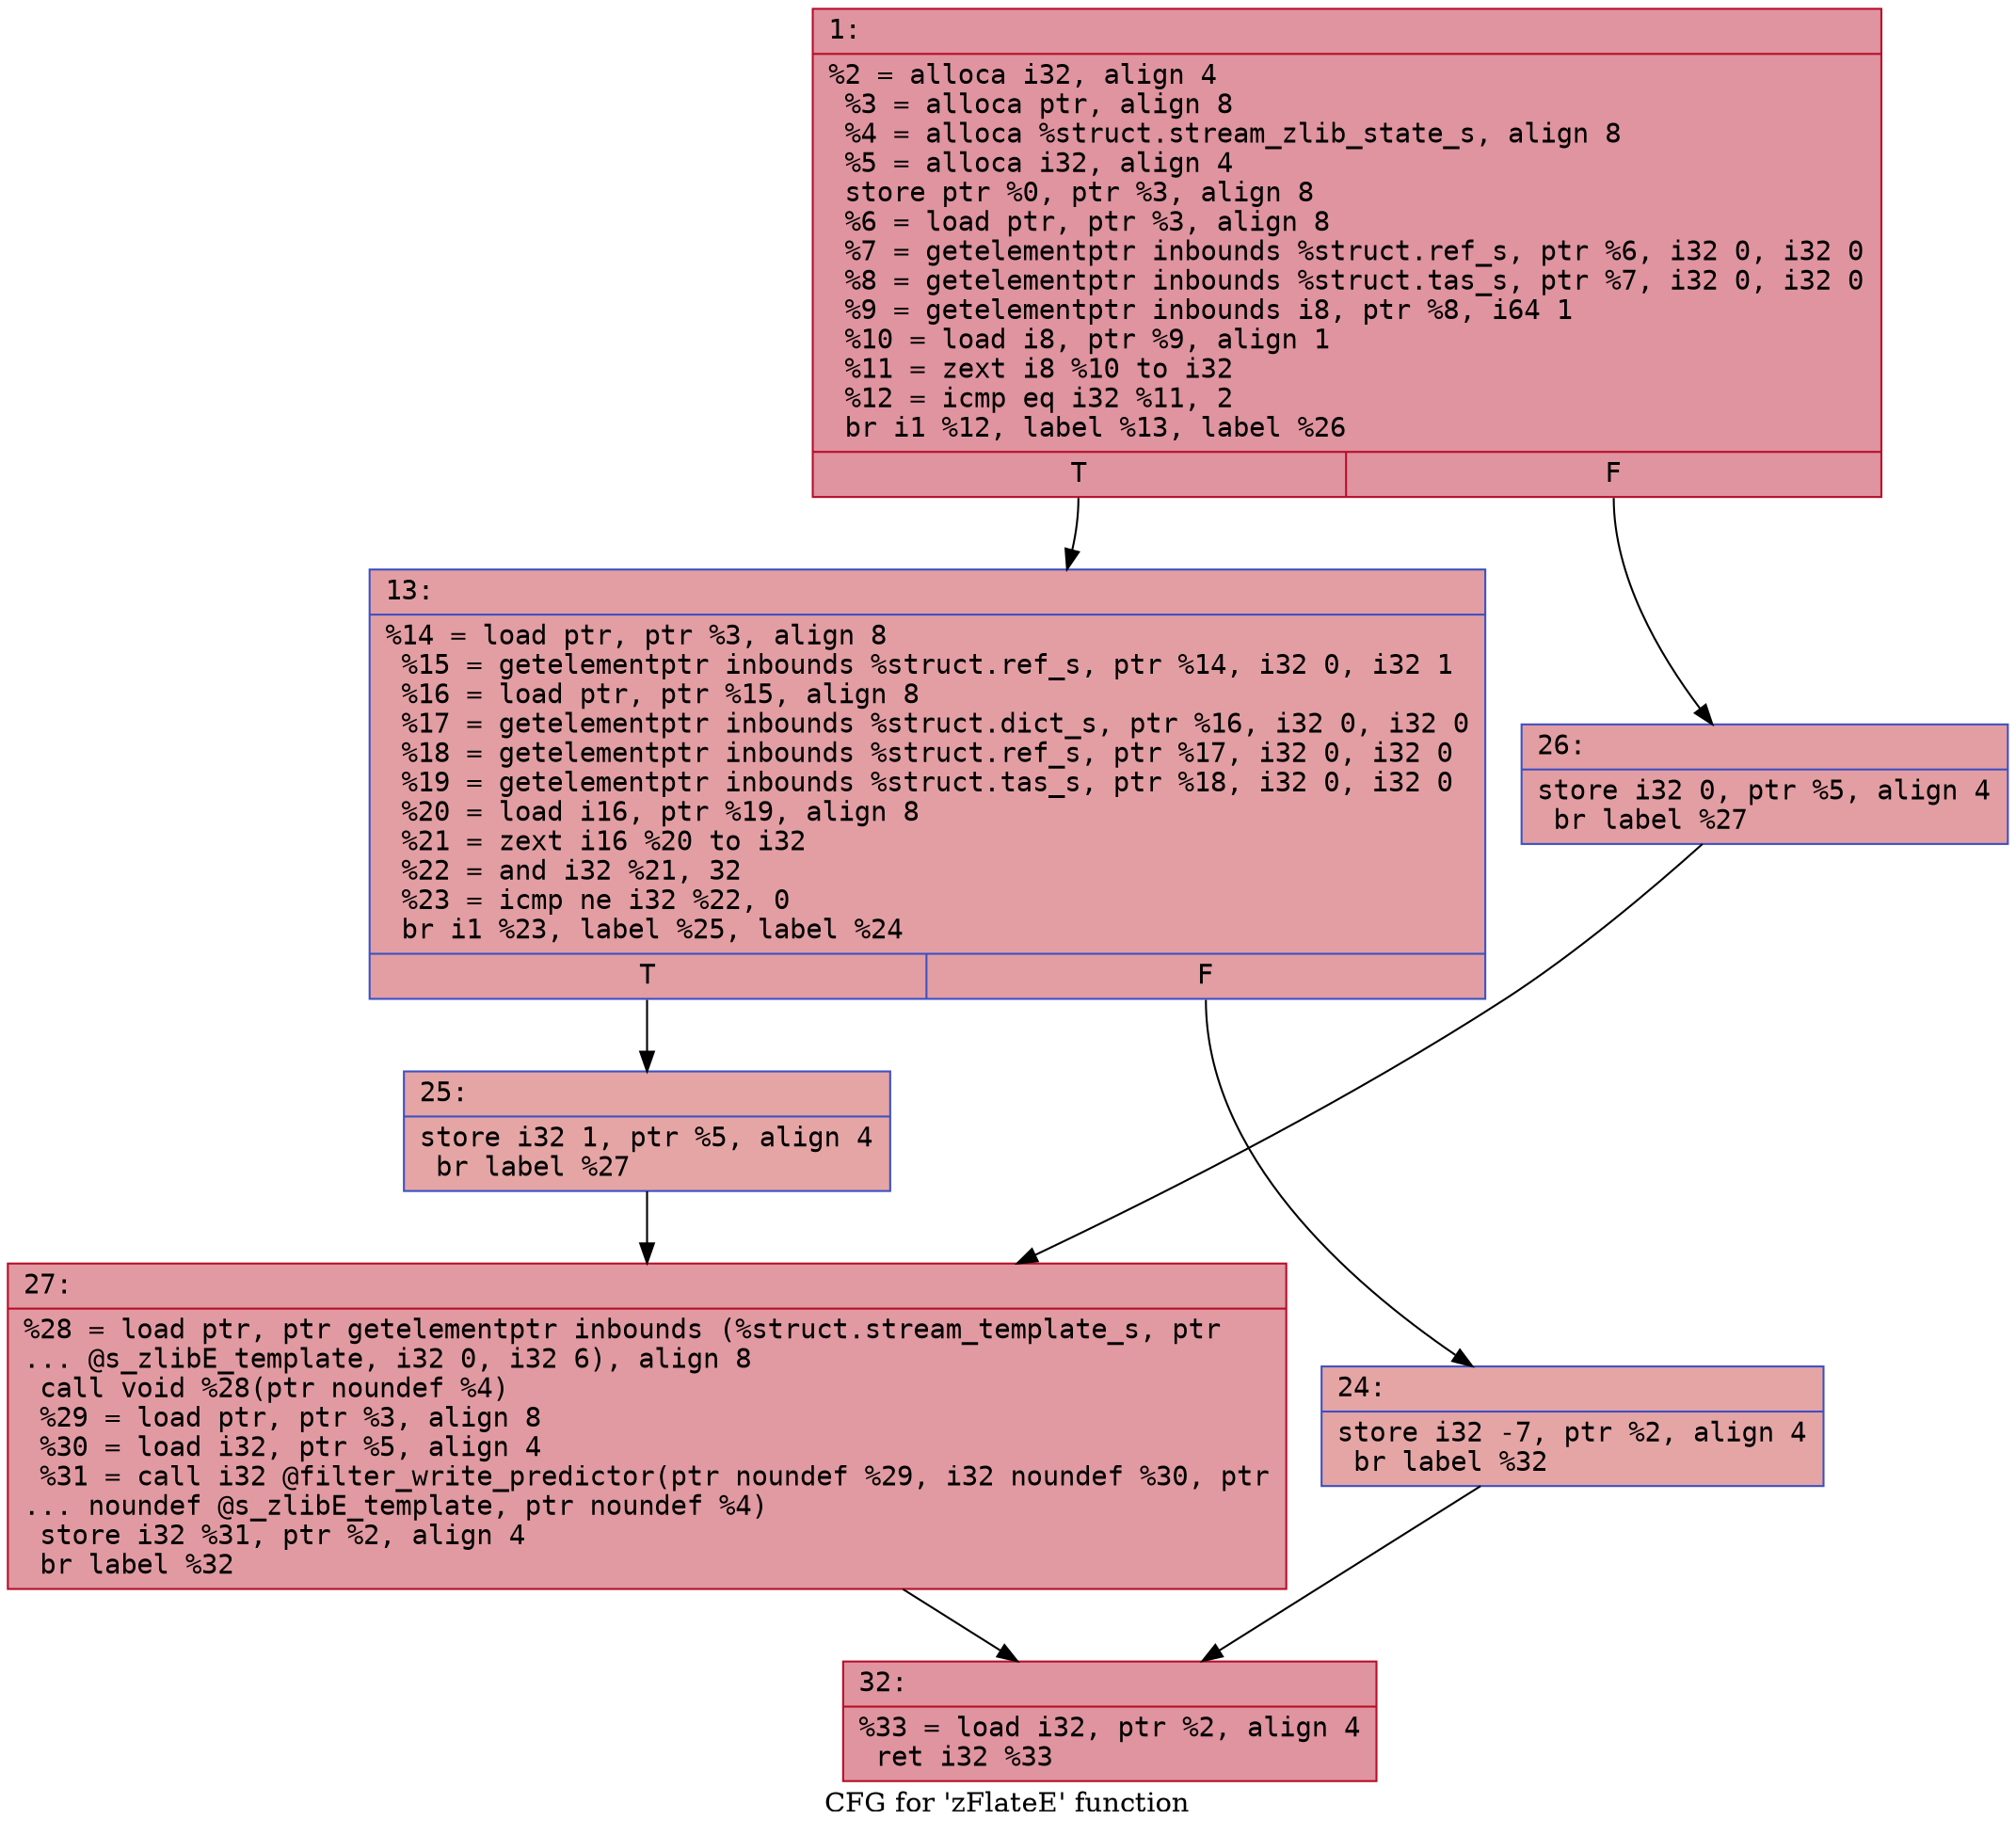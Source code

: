 digraph "CFG for 'zFlateE' function" {
	label="CFG for 'zFlateE' function";

	Node0x600000f59f90 [shape=record,color="#b70d28ff", style=filled, fillcolor="#b70d2870" fontname="Courier",label="{1:\l|  %2 = alloca i32, align 4\l  %3 = alloca ptr, align 8\l  %4 = alloca %struct.stream_zlib_state_s, align 8\l  %5 = alloca i32, align 4\l  store ptr %0, ptr %3, align 8\l  %6 = load ptr, ptr %3, align 8\l  %7 = getelementptr inbounds %struct.ref_s, ptr %6, i32 0, i32 0\l  %8 = getelementptr inbounds %struct.tas_s, ptr %7, i32 0, i32 0\l  %9 = getelementptr inbounds i8, ptr %8, i64 1\l  %10 = load i8, ptr %9, align 1\l  %11 = zext i8 %10 to i32\l  %12 = icmp eq i32 %11, 2\l  br i1 %12, label %13, label %26\l|{<s0>T|<s1>F}}"];
	Node0x600000f59f90:s0 -> Node0x600000f59fe0[tooltip="1 -> 13\nProbability 50.00%" ];
	Node0x600000f59f90:s1 -> Node0x600000f5a0d0[tooltip="1 -> 26\nProbability 50.00%" ];
	Node0x600000f59fe0 [shape=record,color="#3d50c3ff", style=filled, fillcolor="#be242e70" fontname="Courier",label="{13:\l|  %14 = load ptr, ptr %3, align 8\l  %15 = getelementptr inbounds %struct.ref_s, ptr %14, i32 0, i32 1\l  %16 = load ptr, ptr %15, align 8\l  %17 = getelementptr inbounds %struct.dict_s, ptr %16, i32 0, i32 0\l  %18 = getelementptr inbounds %struct.ref_s, ptr %17, i32 0, i32 0\l  %19 = getelementptr inbounds %struct.tas_s, ptr %18, i32 0, i32 0\l  %20 = load i16, ptr %19, align 8\l  %21 = zext i16 %20 to i32\l  %22 = and i32 %21, 32\l  %23 = icmp ne i32 %22, 0\l  br i1 %23, label %25, label %24\l|{<s0>T|<s1>F}}"];
	Node0x600000f59fe0:s0 -> Node0x600000f5a080[tooltip="13 -> 25\nProbability 50.00%" ];
	Node0x600000f59fe0:s1 -> Node0x600000f5a030[tooltip="13 -> 24\nProbability 50.00%" ];
	Node0x600000f5a030 [shape=record,color="#3d50c3ff", style=filled, fillcolor="#c5333470" fontname="Courier",label="{24:\l|  store i32 -7, ptr %2, align 4\l  br label %32\l}"];
	Node0x600000f5a030 -> Node0x600000f5a170[tooltip="24 -> 32\nProbability 100.00%" ];
	Node0x600000f5a080 [shape=record,color="#3d50c3ff", style=filled, fillcolor="#c5333470" fontname="Courier",label="{25:\l|  store i32 1, ptr %5, align 4\l  br label %27\l}"];
	Node0x600000f5a080 -> Node0x600000f5a120[tooltip="25 -> 27\nProbability 100.00%" ];
	Node0x600000f5a0d0 [shape=record,color="#3d50c3ff", style=filled, fillcolor="#be242e70" fontname="Courier",label="{26:\l|  store i32 0, ptr %5, align 4\l  br label %27\l}"];
	Node0x600000f5a0d0 -> Node0x600000f5a120[tooltip="26 -> 27\nProbability 100.00%" ];
	Node0x600000f5a120 [shape=record,color="#b70d28ff", style=filled, fillcolor="#bb1b2c70" fontname="Courier",label="{27:\l|  %28 = load ptr, ptr getelementptr inbounds (%struct.stream_template_s, ptr\l... @s_zlibE_template, i32 0, i32 6), align 8\l  call void %28(ptr noundef %4)\l  %29 = load ptr, ptr %3, align 8\l  %30 = load i32, ptr %5, align 4\l  %31 = call i32 @filter_write_predictor(ptr noundef %29, i32 noundef %30, ptr\l... noundef @s_zlibE_template, ptr noundef %4)\l  store i32 %31, ptr %2, align 4\l  br label %32\l}"];
	Node0x600000f5a120 -> Node0x600000f5a170[tooltip="27 -> 32\nProbability 100.00%" ];
	Node0x600000f5a170 [shape=record,color="#b70d28ff", style=filled, fillcolor="#b70d2870" fontname="Courier",label="{32:\l|  %33 = load i32, ptr %2, align 4\l  ret i32 %33\l}"];
}
